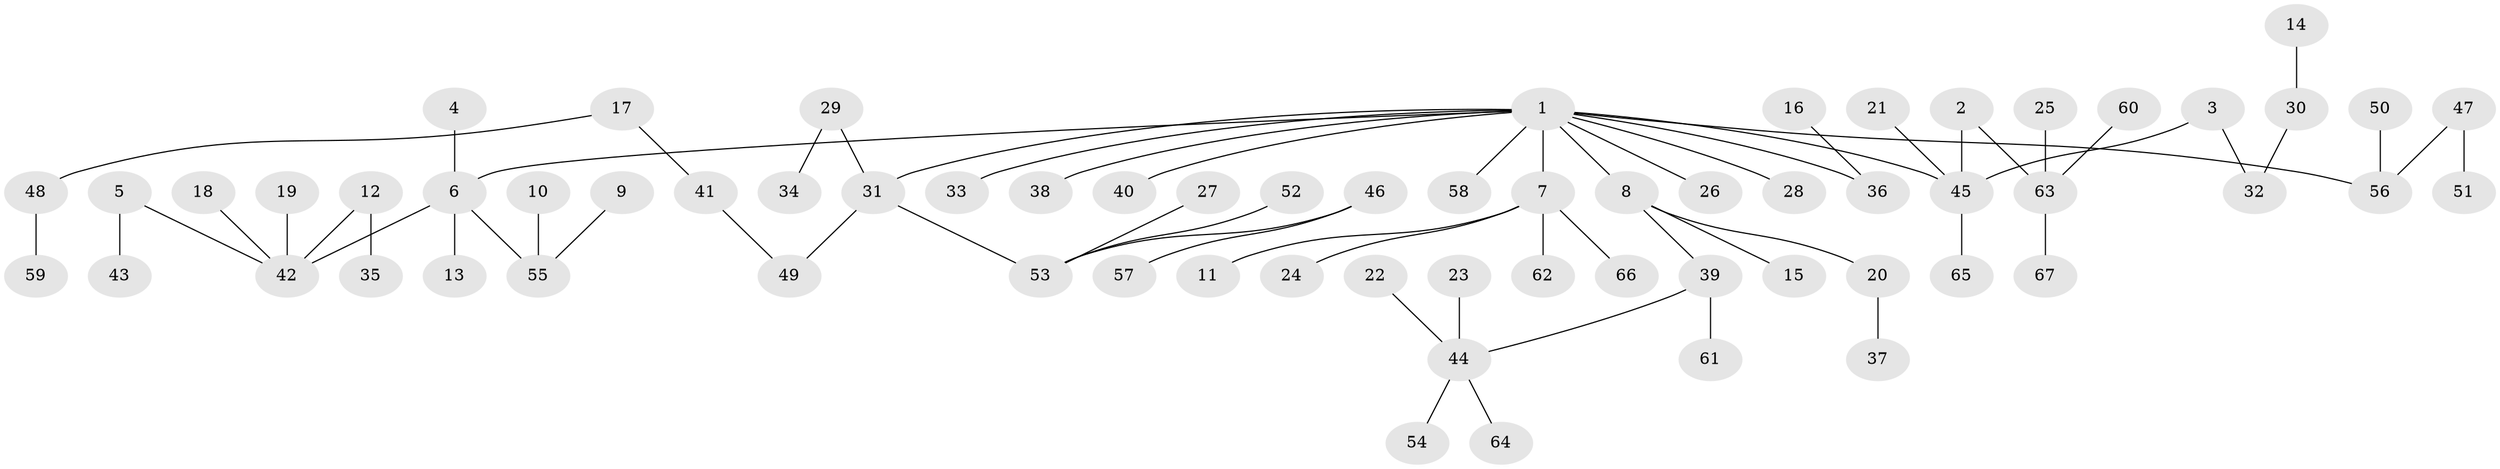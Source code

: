 // original degree distribution, {11: 0.007462686567164179, 3: 0.1417910447761194, 7: 0.007462686567164179, 4: 0.03731343283582089, 2: 0.27611940298507465, 6: 0.014925373134328358, 1: 0.48507462686567165, 5: 0.029850746268656716}
// Generated by graph-tools (version 1.1) at 2025/26/03/09/25 03:26:33]
// undirected, 67 vertices, 66 edges
graph export_dot {
graph [start="1"]
  node [color=gray90,style=filled];
  1;
  2;
  3;
  4;
  5;
  6;
  7;
  8;
  9;
  10;
  11;
  12;
  13;
  14;
  15;
  16;
  17;
  18;
  19;
  20;
  21;
  22;
  23;
  24;
  25;
  26;
  27;
  28;
  29;
  30;
  31;
  32;
  33;
  34;
  35;
  36;
  37;
  38;
  39;
  40;
  41;
  42;
  43;
  44;
  45;
  46;
  47;
  48;
  49;
  50;
  51;
  52;
  53;
  54;
  55;
  56;
  57;
  58;
  59;
  60;
  61;
  62;
  63;
  64;
  65;
  66;
  67;
  1 -- 6 [weight=1.0];
  1 -- 7 [weight=1.0];
  1 -- 8 [weight=1.0];
  1 -- 26 [weight=1.0];
  1 -- 28 [weight=1.0];
  1 -- 31 [weight=1.0];
  1 -- 33 [weight=1.0];
  1 -- 36 [weight=1.0];
  1 -- 38 [weight=1.0];
  1 -- 40 [weight=1.0];
  1 -- 45 [weight=1.0];
  1 -- 56 [weight=1.0];
  1 -- 58 [weight=1.0];
  2 -- 45 [weight=1.0];
  2 -- 63 [weight=1.0];
  3 -- 32 [weight=1.0];
  3 -- 45 [weight=1.0];
  4 -- 6 [weight=1.0];
  5 -- 42 [weight=1.0];
  5 -- 43 [weight=1.0];
  6 -- 13 [weight=1.0];
  6 -- 42 [weight=1.0];
  6 -- 55 [weight=1.0];
  7 -- 11 [weight=1.0];
  7 -- 24 [weight=1.0];
  7 -- 62 [weight=1.0];
  7 -- 66 [weight=1.0];
  8 -- 15 [weight=1.0];
  8 -- 20 [weight=1.0];
  8 -- 39 [weight=1.0];
  9 -- 55 [weight=1.0];
  10 -- 55 [weight=1.0];
  12 -- 35 [weight=1.0];
  12 -- 42 [weight=1.0];
  14 -- 30 [weight=1.0];
  16 -- 36 [weight=1.0];
  17 -- 41 [weight=1.0];
  17 -- 48 [weight=1.0];
  18 -- 42 [weight=1.0];
  19 -- 42 [weight=1.0];
  20 -- 37 [weight=1.0];
  21 -- 45 [weight=1.0];
  22 -- 44 [weight=1.0];
  23 -- 44 [weight=1.0];
  25 -- 63 [weight=1.0];
  27 -- 53 [weight=1.0];
  29 -- 31 [weight=1.0];
  29 -- 34 [weight=1.0];
  30 -- 32 [weight=1.0];
  31 -- 49 [weight=1.0];
  31 -- 53 [weight=1.0];
  39 -- 44 [weight=1.0];
  39 -- 61 [weight=1.0];
  41 -- 49 [weight=1.0];
  44 -- 54 [weight=1.0];
  44 -- 64 [weight=1.0];
  45 -- 65 [weight=1.0];
  46 -- 53 [weight=1.0];
  46 -- 57 [weight=1.0];
  47 -- 51 [weight=1.0];
  47 -- 56 [weight=1.0];
  48 -- 59 [weight=1.0];
  50 -- 56 [weight=1.0];
  52 -- 53 [weight=1.0];
  60 -- 63 [weight=1.0];
  63 -- 67 [weight=1.0];
}
